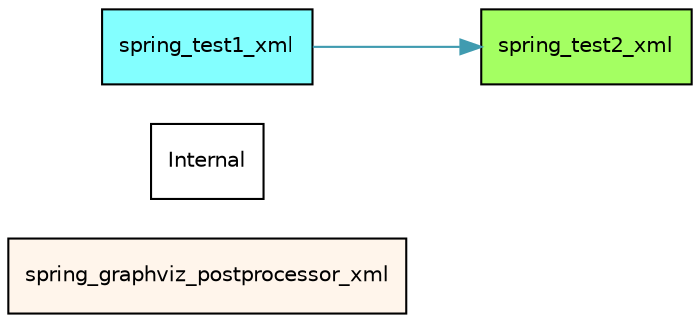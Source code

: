 digraph G { 
  graph [rankdir=LR fontname=Helvetica]; 
  node [fontsize=10 shape=record fontname=Helvetica style=filled fillcolor=lightyellow]; 
  edge [fontname=Helvetica fontsize=9]; 

"spring_graphviz_postprocessor_xml" [label="spring_graphviz_postprocessor_xml" fillcolor="#fff5eb"];

"Internal" [label="Internal" fillcolor="#ffffff"];

"spring_test1_xml" [label="spring_test1_xml" fillcolor="#83ffff"];
  "spring_test1_xml" -> "spring_test2_xml" [color="#409bb0" ];

"spring_test2_xml" [label="spring_test2_xml" fillcolor="#a4ff62"];

}
